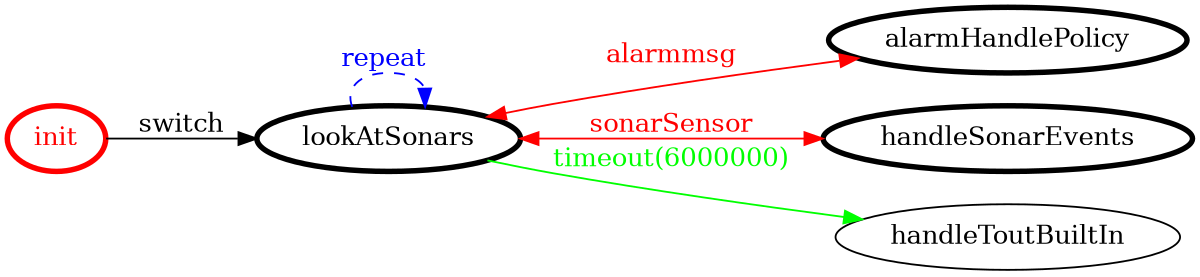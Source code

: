 /*
*
* A GraphViz DOT FSM description 
* Please use a GraphViz visualizer (like http://www.webgraphviz.com)
*  
*/

digraph finite_state_machine {
	rankdir=LR
	size="8,5"
	
	init [ color = red ][ fontcolor = red ][ penwidth = 3 ]
	lookAtSonars [ color = black ][ fontcolor = black ][ penwidth = 3 ]
	alarmHandlePolicy [ color = black ][ fontcolor = black ][ penwidth = 3 ]
	handleSonarEvents [ color = black ][ fontcolor = black ][ penwidth = 3 ]
	
	init -> lookAtSonars [ label = "switch" ][ color = black ][ fontcolor = black ]
	lookAtSonars -> handleSonarEvents [ label = "sonarSensor" ][ color = red ][ fontcolor = red ][ dir = both ]
	lookAtSonars -> lookAtSonars [ label = "repeat "][ style = dashed ][ color = blue ][ fontcolor = blue ]
	lookAtSonars -> alarmHandlePolicy [ label = "alarmmsg" ][ color = red ][ fontcolor = red ][ dir = both ]
	lookAtSonars -> handleToutBuiltIn [ label = "timeout(6000000)" ][ color = green ][ fontcolor = green ]
}
